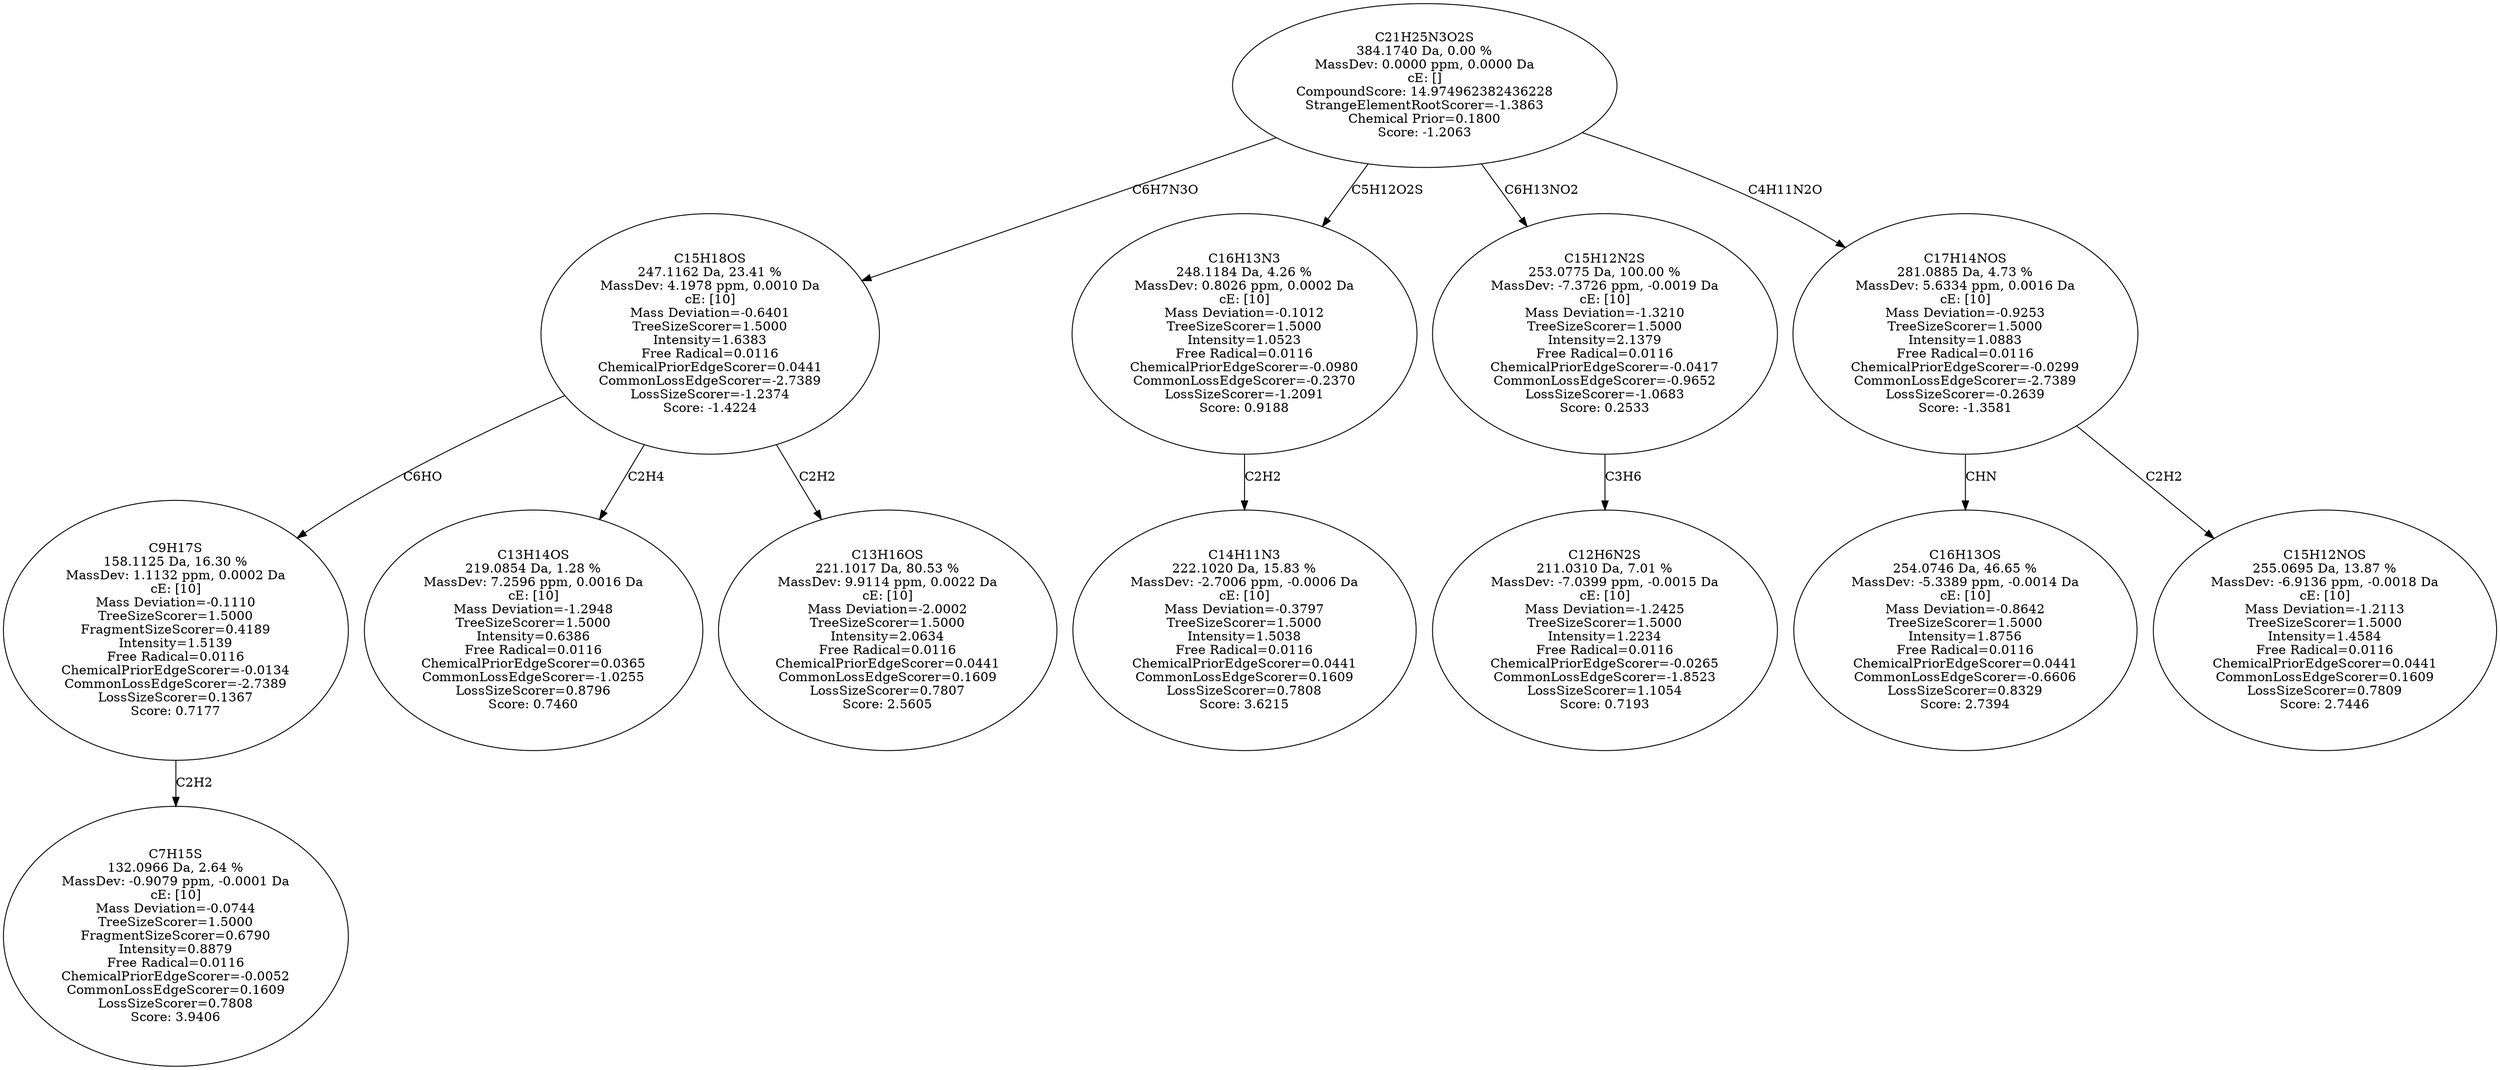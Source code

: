 strict digraph {
v1 [label="C7H15S\n132.0966 Da, 2.64 %\nMassDev: -0.9079 ppm, -0.0001 Da\ncE: [10]\nMass Deviation=-0.0744\nTreeSizeScorer=1.5000\nFragmentSizeScorer=0.6790\nIntensity=0.8879\nFree Radical=0.0116\nChemicalPriorEdgeScorer=-0.0052\nCommonLossEdgeScorer=0.1609\nLossSizeScorer=0.7808\nScore: 3.9406"];
v2 [label="C9H17S\n158.1125 Da, 16.30 %\nMassDev: 1.1132 ppm, 0.0002 Da\ncE: [10]\nMass Deviation=-0.1110\nTreeSizeScorer=1.5000\nFragmentSizeScorer=0.4189\nIntensity=1.5139\nFree Radical=0.0116\nChemicalPriorEdgeScorer=-0.0134\nCommonLossEdgeScorer=-2.7389\nLossSizeScorer=0.1367\nScore: 0.7177"];
v3 [label="C13H14OS\n219.0854 Da, 1.28 %\nMassDev: 7.2596 ppm, 0.0016 Da\ncE: [10]\nMass Deviation=-1.2948\nTreeSizeScorer=1.5000\nIntensity=0.6386\nFree Radical=0.0116\nChemicalPriorEdgeScorer=0.0365\nCommonLossEdgeScorer=-1.0255\nLossSizeScorer=0.8796\nScore: 0.7460"];
v4 [label="C13H16OS\n221.1017 Da, 80.53 %\nMassDev: 9.9114 ppm, 0.0022 Da\ncE: [10]\nMass Deviation=-2.0002\nTreeSizeScorer=1.5000\nIntensity=2.0634\nFree Radical=0.0116\nChemicalPriorEdgeScorer=0.0441\nCommonLossEdgeScorer=0.1609\nLossSizeScorer=0.7807\nScore: 2.5605"];
v5 [label="C15H18OS\n247.1162 Da, 23.41 %\nMassDev: 4.1978 ppm, 0.0010 Da\ncE: [10]\nMass Deviation=-0.6401\nTreeSizeScorer=1.5000\nIntensity=1.6383\nFree Radical=0.0116\nChemicalPriorEdgeScorer=0.0441\nCommonLossEdgeScorer=-2.7389\nLossSizeScorer=-1.2374\nScore: -1.4224"];
v6 [label="C14H11N3\n222.1020 Da, 15.83 %\nMassDev: -2.7006 ppm, -0.0006 Da\ncE: [10]\nMass Deviation=-0.3797\nTreeSizeScorer=1.5000\nIntensity=1.5038\nFree Radical=0.0116\nChemicalPriorEdgeScorer=0.0441\nCommonLossEdgeScorer=0.1609\nLossSizeScorer=0.7808\nScore: 3.6215"];
v7 [label="C16H13N3\n248.1184 Da, 4.26 %\nMassDev: 0.8026 ppm, 0.0002 Da\ncE: [10]\nMass Deviation=-0.1012\nTreeSizeScorer=1.5000\nIntensity=1.0523\nFree Radical=0.0116\nChemicalPriorEdgeScorer=-0.0980\nCommonLossEdgeScorer=-0.2370\nLossSizeScorer=-1.2091\nScore: 0.9188"];
v8 [label="C12H6N2S\n211.0310 Da, 7.01 %\nMassDev: -7.0399 ppm, -0.0015 Da\ncE: [10]\nMass Deviation=-1.2425\nTreeSizeScorer=1.5000\nIntensity=1.2234\nFree Radical=0.0116\nChemicalPriorEdgeScorer=-0.0265\nCommonLossEdgeScorer=-1.8523\nLossSizeScorer=1.1054\nScore: 0.7193"];
v9 [label="C15H12N2S\n253.0775 Da, 100.00 %\nMassDev: -7.3726 ppm, -0.0019 Da\ncE: [10]\nMass Deviation=-1.3210\nTreeSizeScorer=1.5000\nIntensity=2.1379\nFree Radical=0.0116\nChemicalPriorEdgeScorer=-0.0417\nCommonLossEdgeScorer=-0.9652\nLossSizeScorer=-1.0683\nScore: 0.2533"];
v10 [label="C16H13OS\n254.0746 Da, 46.65 %\nMassDev: -5.3389 ppm, -0.0014 Da\ncE: [10]\nMass Deviation=-0.8642\nTreeSizeScorer=1.5000\nIntensity=1.8756\nFree Radical=0.0116\nChemicalPriorEdgeScorer=0.0441\nCommonLossEdgeScorer=-0.6606\nLossSizeScorer=0.8329\nScore: 2.7394"];
v11 [label="C15H12NOS\n255.0695 Da, 13.87 %\nMassDev: -6.9136 ppm, -0.0018 Da\ncE: [10]\nMass Deviation=-1.2113\nTreeSizeScorer=1.5000\nIntensity=1.4584\nFree Radical=0.0116\nChemicalPriorEdgeScorer=0.0441\nCommonLossEdgeScorer=0.1609\nLossSizeScorer=0.7809\nScore: 2.7446"];
v12 [label="C17H14NOS\n281.0885 Da, 4.73 %\nMassDev: 5.6334 ppm, 0.0016 Da\ncE: [10]\nMass Deviation=-0.9253\nTreeSizeScorer=1.5000\nIntensity=1.0883\nFree Radical=0.0116\nChemicalPriorEdgeScorer=-0.0299\nCommonLossEdgeScorer=-2.7389\nLossSizeScorer=-0.2639\nScore: -1.3581"];
v13 [label="C21H25N3O2S\n384.1740 Da, 0.00 %\nMassDev: 0.0000 ppm, 0.0000 Da\ncE: []\nCompoundScore: 14.974962382436228\nStrangeElementRootScorer=-1.3863\nChemical Prior=0.1800\nScore: -1.2063"];
v2 -> v1 [label="C2H2"];
v5 -> v2 [label="C6HO"];
v5 -> v3 [label="C2H4"];
v5 -> v4 [label="C2H2"];
v13 -> v5 [label="C6H7N3O"];
v7 -> v6 [label="C2H2"];
v13 -> v7 [label="C5H12O2S"];
v9 -> v8 [label="C3H6"];
v13 -> v9 [label="C6H13NO2"];
v12 -> v10 [label="CHN"];
v12 -> v11 [label="C2H2"];
v13 -> v12 [label="C4H11N2O"];
}